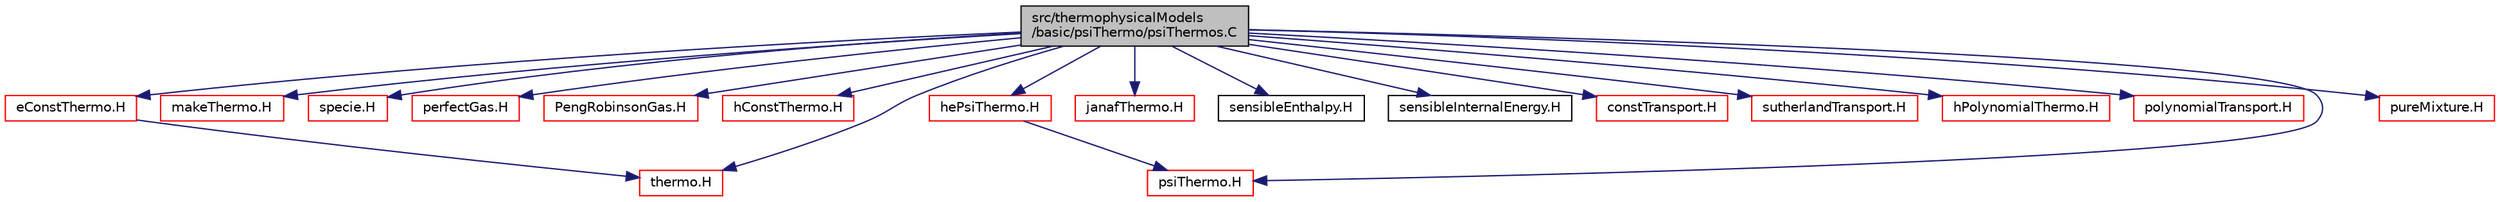 digraph "src/thermophysicalModels/basic/psiThermo/psiThermos.C"
{
  bgcolor="transparent";
  edge [fontname="Helvetica",fontsize="10",labelfontname="Helvetica",labelfontsize="10"];
  node [fontname="Helvetica",fontsize="10",shape=record];
  Node1 [label="src/thermophysicalModels\l/basic/psiThermo/psiThermos.C",height=0.2,width=0.4,color="black", fillcolor="grey75", style="filled", fontcolor="black"];
  Node1 -> Node2 [color="midnightblue",fontsize="10",style="solid",fontname="Helvetica"];
  Node2 [label="psiThermo.H",height=0.2,width=0.4,color="red",URL="$a10187.html"];
  Node1 -> Node3 [color="midnightblue",fontsize="10",style="solid",fontname="Helvetica"];
  Node3 [label="makeThermo.H",height=0.2,width=0.4,color="red",URL="$a10178.html",tooltip="Macros for creating basic fluid thermo packages. "];
  Node1 -> Node4 [color="midnightblue",fontsize="10",style="solid",fontname="Helvetica"];
  Node4 [label="specie.H",height=0.2,width=0.4,color="red",URL="$a10574.html"];
  Node1 -> Node5 [color="midnightblue",fontsize="10",style="solid",fontname="Helvetica"];
  Node5 [label="perfectGas.H",height=0.2,width=0.4,color="red",URL="$a10526.html"];
  Node1 -> Node6 [color="midnightblue",fontsize="10",style="solid",fontname="Helvetica"];
  Node6 [label="PengRobinsonGas.H",height=0.2,width=0.4,color="red",URL="$a10520.html"];
  Node1 -> Node7 [color="midnightblue",fontsize="10",style="solid",fontname="Helvetica"];
  Node7 [label="hConstThermo.H",height=0.2,width=0.4,color="red",URL="$a10583.html"];
  Node1 -> Node8 [color="midnightblue",fontsize="10",style="solid",fontname="Helvetica"];
  Node8 [label="eConstThermo.H",height=0.2,width=0.4,color="red",URL="$a10580.html"];
  Node8 -> Node9 [color="midnightblue",fontsize="10",style="solid",fontname="Helvetica"];
  Node9 [label="thermo.H",height=0.2,width=0.4,color="red",URL="$a10600.html"];
  Node1 -> Node10 [color="midnightblue",fontsize="10",style="solid",fontname="Helvetica"];
  Node10 [label="janafThermo.H",height=0.2,width=0.4,color="red",URL="$a10595.html"];
  Node1 -> Node11 [color="midnightblue",fontsize="10",style="solid",fontname="Helvetica"];
  Node11 [label="sensibleEnthalpy.H",height=0.2,width=0.4,color="black",URL="$a10597.html"];
  Node1 -> Node12 [color="midnightblue",fontsize="10",style="solid",fontname="Helvetica"];
  Node12 [label="sensibleInternalEnergy.H",height=0.2,width=0.4,color="black",URL="$a10598.html"];
  Node1 -> Node9 [color="midnightblue",fontsize="10",style="solid",fontname="Helvetica"];
  Node1 -> Node13 [color="midnightblue",fontsize="10",style="solid",fontname="Helvetica"];
  Node13 [label="constTransport.H",height=0.2,width=0.4,color="red",URL="$a10603.html"];
  Node1 -> Node14 [color="midnightblue",fontsize="10",style="solid",fontname="Helvetica"];
  Node14 [label="sutherlandTransport.H",height=0.2,width=0.4,color="red",URL="$a10612.html"];
  Node1 -> Node15 [color="midnightblue",fontsize="10",style="solid",fontname="Helvetica"];
  Node15 [label="hPolynomialThermo.H",height=0.2,width=0.4,color="red",URL="$a10586.html"];
  Node1 -> Node16 [color="midnightblue",fontsize="10",style="solid",fontname="Helvetica"];
  Node16 [label="polynomialTransport.H",height=0.2,width=0.4,color="red",URL="$a10609.html"];
  Node1 -> Node17 [color="midnightblue",fontsize="10",style="solid",fontname="Helvetica"];
  Node17 [label="hePsiThermo.H",height=0.2,width=0.4,color="red",URL="$a10185.html"];
  Node17 -> Node2 [color="midnightblue",fontsize="10",style="solid",fontname="Helvetica"];
  Node1 -> Node18 [color="midnightblue",fontsize="10",style="solid",fontname="Helvetica"];
  Node18 [label="pureMixture.H",height=0.2,width=0.4,color="red",URL="$a10183.html"];
}
